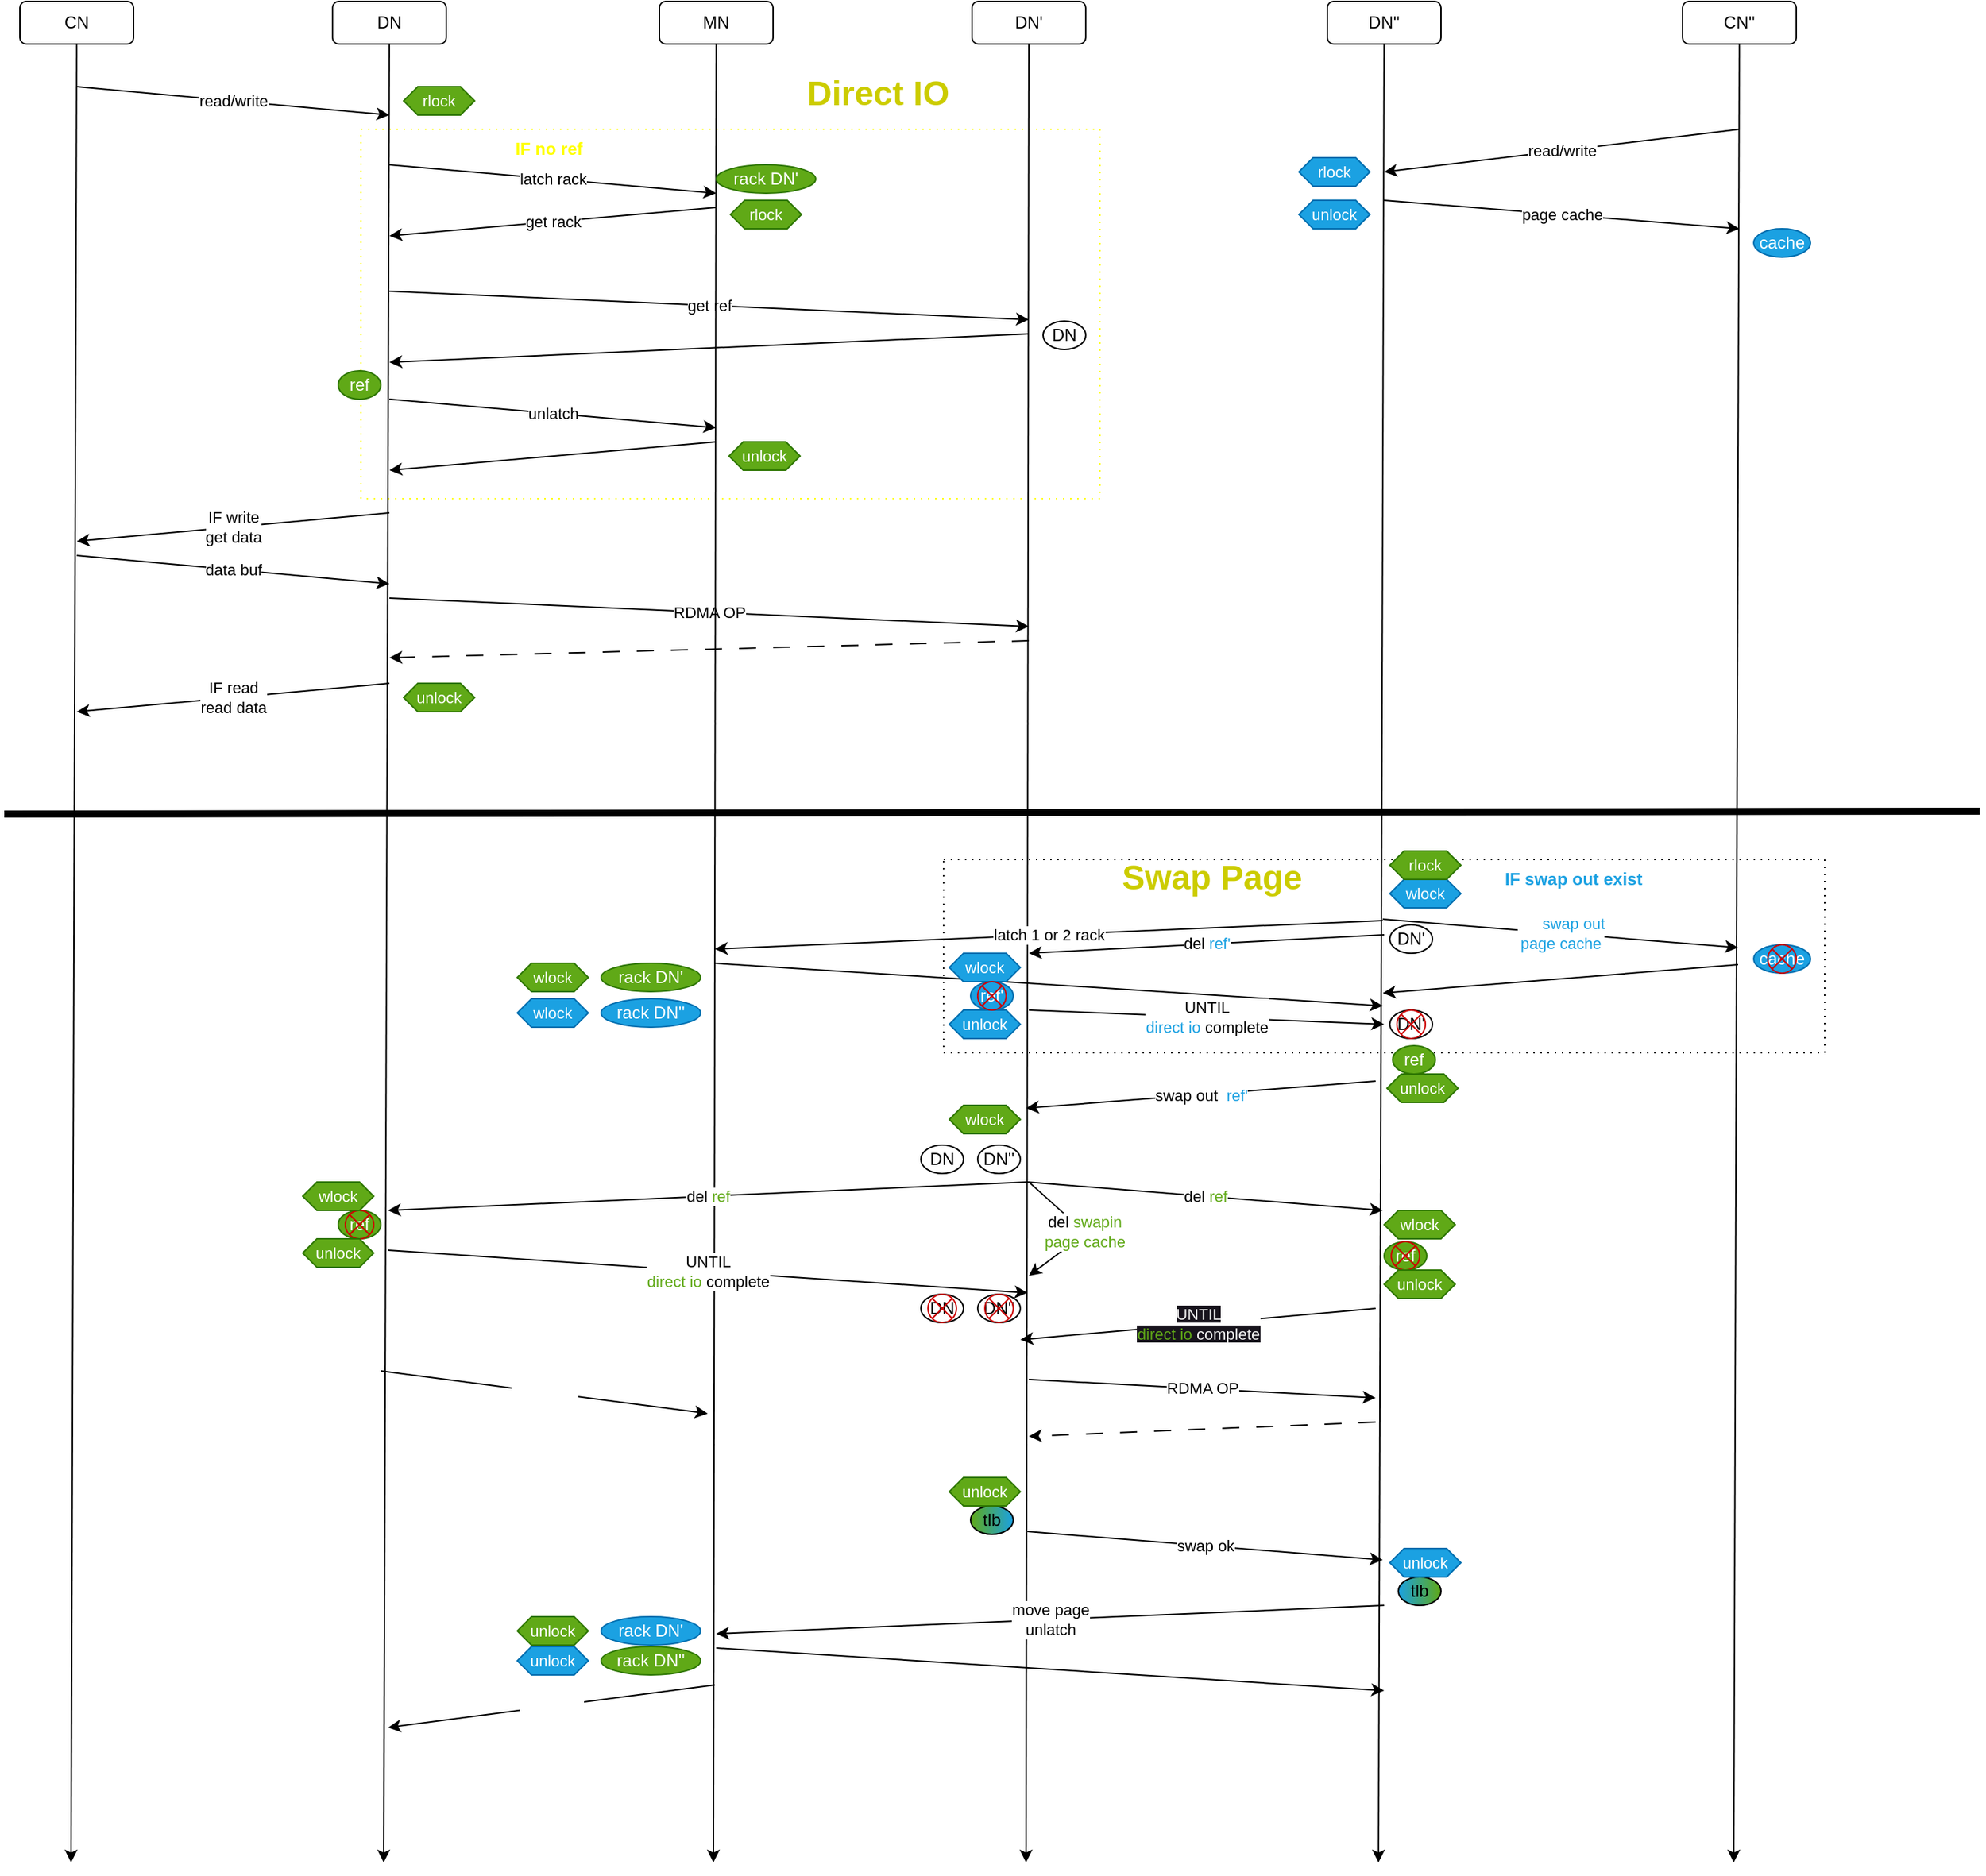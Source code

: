 <mxfile>
    <diagram id="m3JgCPKOkseNxiYl1np6" name="第 1 页">
        <mxGraphModel dx="1010" dy="783" grid="1" gridSize="10" guides="1" tooltips="1" connect="1" arrows="1" fold="1" page="1" pageScale="1" pageWidth="1527" pageHeight="1369" math="0" shadow="0">
            <root>
                <mxCell id="0"/>
                <mxCell id="1" parent="0"/>
                <mxCell id="134" value="&lt;b&gt;&lt;span style=&quot;white-space: pre;&quot;&gt;&#9;&lt;/span&gt;&lt;span style=&quot;white-space: pre;&quot;&gt;&#9;&lt;/span&gt;&lt;span style=&quot;white-space: pre;&quot;&gt;&#9;&lt;/span&gt;&lt;span style=&quot;white-space: pre;&quot;&gt;&#9;&lt;/span&gt;&lt;span style=&quot;white-space: pre;&quot;&gt;&#9;&lt;/span&gt;&lt;span style=&quot;white-space: pre;&quot;&gt;&#9;&lt;/span&gt;&lt;span style=&quot;white-space: pre;&quot;&gt;&#9;&lt;/span&gt;&lt;span style=&quot;white-space: pre;&quot;&gt;&#9;&lt;/span&gt;&lt;span style=&quot;white-space: pre;&quot;&gt;&#9;&lt;/span&gt;&lt;span style=&quot;white-space: pre;&quot;&gt;&#9;&lt;/span&gt;IF swap out exist&lt;/b&gt;" style="rounded=0;whiteSpace=wrap;html=1;fillStyle=hatch;fillColor=none;gradientColor=none;gradientDirection=east;dashed=1;dashPattern=1 4;verticalAlign=top;labelBackgroundColor=none;fontColor=#1ba1e2;" parent="1" vertex="1">
                    <mxGeometry x="700" y="634" width="620" height="136" as="geometry"/>
                </mxCell>
                <mxCell id="27" value="&lt;span style=&quot;white-space: pre;&quot;&gt;&#9;&lt;/span&gt;&lt;span style=&quot;white-space: pre;&quot;&gt;&#9;&lt;/span&gt;&lt;span style=&quot;white-space: pre;&quot;&gt;&#9;&lt;/span&gt;&lt;span style=&quot;white-space: pre;&quot;&gt;&#9;&lt;/span&gt;IF no ref" style="rounded=0;whiteSpace=wrap;html=1;fillColor=none;dashed=1;dashPattern=1 4;glass=0;shadow=0;align=left;verticalAlign=top;labelBackgroundColor=none;labelBorderColor=none;fontStyle=1;fontColor=#FFFF00;spacingLeft=0;strokeColor=#FFFF00;" parent="1" vertex="1">
                    <mxGeometry x="290" y="120" width="520" height="260" as="geometry"/>
                </mxCell>
                <mxCell id="6" value="CN" style="rounded=1;whiteSpace=wrap;html=1;" parent="1" vertex="1">
                    <mxGeometry x="50" y="30" width="80" height="30" as="geometry"/>
                </mxCell>
                <mxCell id="9" value="DN" style="rounded=1;whiteSpace=wrap;html=1;" parent="1" vertex="1">
                    <mxGeometry x="270" y="30" width="80" height="30" as="geometry"/>
                </mxCell>
                <mxCell id="11" value="MN" style="rounded=1;whiteSpace=wrap;html=1;" parent="1" vertex="1">
                    <mxGeometry x="500" y="30" width="80" height="30" as="geometry"/>
                </mxCell>
                <mxCell id="13" value="DN'" style="rounded=1;whiteSpace=wrap;html=1;" parent="1" vertex="1">
                    <mxGeometry x="720" y="30" width="80" height="30" as="geometry"/>
                </mxCell>
                <mxCell id="14" value="read/write" style="endArrow=classic;html=1;" parent="1" edge="1">
                    <mxGeometry width="50" height="50" relative="1" as="geometry">
                        <mxPoint x="90" y="90" as="sourcePoint"/>
                        <mxPoint x="310" y="110" as="targetPoint"/>
                    </mxGeometry>
                </mxCell>
                <mxCell id="15" value="latch rack" style="endArrow=classic;html=1;startArrow=none;" parent="1" edge="1">
                    <mxGeometry width="50" height="50" relative="1" as="geometry">
                        <mxPoint x="310" y="145" as="sourcePoint"/>
                        <mxPoint x="540" y="165" as="targetPoint"/>
                    </mxGeometry>
                </mxCell>
                <mxCell id="16" value="get rack" style="endArrow=classic;html=1;" parent="1" edge="1">
                    <mxGeometry width="50" height="50" relative="1" as="geometry">
                        <mxPoint x="540" y="175" as="sourcePoint"/>
                        <mxPoint x="310" y="195" as="targetPoint"/>
                    </mxGeometry>
                </mxCell>
                <mxCell id="19" value="IF write&lt;br&gt;get data" style="endArrow=classic;html=1;" parent="1" edge="1">
                    <mxGeometry width="50" height="50" relative="1" as="geometry">
                        <mxPoint x="310.0" y="390" as="sourcePoint"/>
                        <mxPoint x="90" y="410" as="targetPoint"/>
                    </mxGeometry>
                </mxCell>
                <mxCell id="20" value="data buf" style="endArrow=classic;html=1;" parent="1" edge="1">
                    <mxGeometry width="50" height="50" relative="1" as="geometry">
                        <mxPoint x="90" y="420" as="sourcePoint"/>
                        <mxPoint x="310" y="440" as="targetPoint"/>
                    </mxGeometry>
                </mxCell>
                <mxCell id="22" value="get ref" style="endArrow=classic;html=1;" parent="1" edge="1">
                    <mxGeometry width="50" height="50" relative="1" as="geometry">
                        <mxPoint x="310" y="234" as="sourcePoint"/>
                        <mxPoint x="760" y="254" as="targetPoint"/>
                    </mxGeometry>
                </mxCell>
                <mxCell id="23" value="" style="endArrow=classic;html=1;" parent="1" edge="1">
                    <mxGeometry width="50" height="50" relative="1" as="geometry">
                        <mxPoint x="760" y="264" as="sourcePoint"/>
                        <mxPoint x="310" y="284" as="targetPoint"/>
                    </mxGeometry>
                </mxCell>
                <mxCell id="24" value="RDMA OP" style="endArrow=classic;html=1;" parent="1" edge="1">
                    <mxGeometry width="50" height="50" relative="1" as="geometry">
                        <mxPoint x="310" y="450" as="sourcePoint"/>
                        <mxPoint x="760" y="470" as="targetPoint"/>
                    </mxGeometry>
                </mxCell>
                <mxCell id="26" value="" style="endArrow=classic;html=1;dashed=1;dashPattern=12 12;" parent="1" edge="1">
                    <mxGeometry width="50" height="50" relative="1" as="geometry">
                        <mxPoint x="760" y="480" as="sourcePoint"/>
                        <mxPoint x="310" y="492" as="targetPoint"/>
                    </mxGeometry>
                </mxCell>
                <mxCell id="29" value="ref" style="ellipse;whiteSpace=wrap;html=1;rounded=0;shadow=0;glass=0;labelBackgroundColor=none;labelBorderColor=none;sketch=0;fillColor=#60a917;fontColor=#ffffff;strokeColor=#2D7600;" parent="1" vertex="1">
                    <mxGeometry x="274" y="290" width="30" height="20" as="geometry"/>
                </mxCell>
                <mxCell id="30" value="DN" style="ellipse;whiteSpace=wrap;html=1;rounded=0;shadow=0;glass=0;labelBackgroundColor=none;labelBorderColor=none;sketch=0;fillColor=none;" parent="1" vertex="1">
                    <mxGeometry x="770" y="255" width="30" height="20" as="geometry"/>
                </mxCell>
                <mxCell id="31" value="IF read&lt;br&gt;read data" style="endArrow=classic;html=1;" parent="1" edge="1">
                    <mxGeometry width="50" height="50" relative="1" as="geometry">
                        <mxPoint x="310.0" y="510" as="sourcePoint"/>
                        <mxPoint x="90" y="530" as="targetPoint"/>
                    </mxGeometry>
                </mxCell>
                <mxCell id="34" value="DN''" style="rounded=1;whiteSpace=wrap;html=1;" parent="1" vertex="1">
                    <mxGeometry x="970" y="30" width="80" height="30" as="geometry"/>
                </mxCell>
                <mxCell id="7" style="edgeStyle=none;html=1;" parent="1" source="6" edge="1">
                    <mxGeometry relative="1" as="geometry">
                        <mxPoint x="86" y="1340" as="targetPoint"/>
                    </mxGeometry>
                </mxCell>
                <mxCell id="8" style="edgeStyle=none;html=1;" parent="1" source="9" edge="1">
                    <mxGeometry relative="1" as="geometry">
                        <mxPoint x="306" y="1340" as="targetPoint"/>
                    </mxGeometry>
                </mxCell>
                <mxCell id="10" style="edgeStyle=none;html=1;" parent="1" source="11" edge="1">
                    <mxGeometry relative="1" as="geometry">
                        <mxPoint x="538" y="1340" as="targetPoint"/>
                    </mxGeometry>
                </mxCell>
                <mxCell id="12" style="edgeStyle=none;html=1;" parent="1" source="13" edge="1">
                    <mxGeometry relative="1" as="geometry">
                        <mxPoint x="758" y="1340" as="targetPoint"/>
                    </mxGeometry>
                </mxCell>
                <mxCell id="33" style="edgeStyle=none;html=1;" parent="1" source="34" edge="1">
                    <mxGeometry relative="1" as="geometry">
                        <mxPoint x="1006" y="1340" as="targetPoint"/>
                    </mxGeometry>
                </mxCell>
                <mxCell id="39" value="" style="endArrow=none;html=1;fontColor=#FFFF00;strokeWidth=5;" parent="1" edge="1">
                    <mxGeometry width="50" height="50" relative="1" as="geometry">
                        <mxPoint x="39" y="602" as="sourcePoint"/>
                        <mxPoint x="1429" y="600" as="targetPoint"/>
                    </mxGeometry>
                </mxCell>
                <mxCell id="40" value="latch 1 or 2 rack" style="endArrow=classic;html=1;startArrow=none;" parent="1" edge="1">
                    <mxGeometry width="50" height="50" relative="1" as="geometry">
                        <mxPoint x="1009" y="677" as="sourcePoint"/>
                        <mxPoint x="539" y="697" as="targetPoint"/>
                    </mxGeometry>
                </mxCell>
                <mxCell id="41" value="" style="endArrow=classic;html=1;" parent="1" edge="1">
                    <mxGeometry width="50" height="50" relative="1" as="geometry">
                        <mxPoint x="539" y="707" as="sourcePoint"/>
                        <mxPoint x="1009" y="737" as="targetPoint"/>
                    </mxGeometry>
                </mxCell>
                <mxCell id="45" value="ref" style="ellipse;whiteSpace=wrap;html=1;rounded=0;shadow=0;glass=0;labelBackgroundColor=none;labelBorderColor=none;sketch=0;fillColor=#60a917;fontColor=#ffffff;strokeColor=#2D7600;" parent="1" vertex="1">
                    <mxGeometry x="1016" y="765" width="30" height="20" as="geometry"/>
                </mxCell>
                <mxCell id="47" value="swap out&amp;nbsp; &lt;font color=&quot;#1ba1e2&quot;&gt;ref'&lt;/font&gt;" style="endArrow=classic;html=1;" parent="1" edge="1">
                    <mxGeometry width="50" height="50" relative="1" as="geometry">
                        <mxPoint x="1004" y="790" as="sourcePoint"/>
                        <mxPoint x="758" y="809" as="targetPoint"/>
                    </mxGeometry>
                </mxCell>
                <mxCell id="48" value="RDMA OP" style="endArrow=classic;html=1;" parent="1" edge="1">
                    <mxGeometry width="50" height="50" relative="1" as="geometry">
                        <mxPoint x="760" y="1000" as="sourcePoint"/>
                        <mxPoint x="1004" y="1013" as="targetPoint"/>
                    </mxGeometry>
                </mxCell>
                <mxCell id="49" value="" style="endArrow=classic;html=1;dashed=1;dashPattern=12 12;" parent="1" edge="1">
                    <mxGeometry width="50" height="50" relative="1" as="geometry">
                        <mxPoint x="1004" y="1030" as="sourcePoint"/>
                        <mxPoint x="760" y="1040" as="targetPoint"/>
                    </mxGeometry>
                </mxCell>
                <mxCell id="50" value="swap ok" style="endArrow=classic;html=1;" parent="1" edge="1">
                    <mxGeometry width="50" height="50" relative="1" as="geometry">
                        <mxPoint x="759" y="1107" as="sourcePoint"/>
                        <mxPoint x="1009" y="1127" as="targetPoint"/>
                    </mxGeometry>
                </mxCell>
                <mxCell id="51" value="DN''" style="ellipse;whiteSpace=wrap;html=1;rounded=0;shadow=0;glass=0;labelBackgroundColor=none;labelBorderColor=none;sketch=0;fillColor=none;" parent="1" vertex="1">
                    <mxGeometry x="724" y="835" width="30" height="20" as="geometry"/>
                </mxCell>
                <mxCell id="52" value="del &lt;font color=&quot;#60a917&quot;&gt;ref&lt;/font&gt;" style="endArrow=classic;html=1;" parent="1" edge="1">
                    <mxGeometry width="50" height="50" relative="1" as="geometry">
                        <mxPoint x="759" y="861" as="sourcePoint"/>
                        <mxPoint x="309" y="881" as="targetPoint"/>
                    </mxGeometry>
                </mxCell>
                <mxCell id="53" value="UNTIL&lt;br&gt;&lt;font color=&quot;#60a917&quot;&gt;direct io&lt;/font&gt; complete" style="endArrow=classic;html=1;" parent="1" edge="1">
                    <mxGeometry width="50" height="50" relative="1" as="geometry">
                        <mxPoint x="309" y="909" as="sourcePoint"/>
                        <mxPoint x="759" y="939" as="targetPoint"/>
                    </mxGeometry>
                </mxCell>
                <mxCell id="54" value="ref" style="ellipse;whiteSpace=wrap;html=1;rounded=0;shadow=0;glass=0;labelBackgroundColor=none;labelBorderColor=none;sketch=0;fillColor=#60a917;fontColor=#ffffff;strokeColor=#2D7600;" parent="1" vertex="1">
                    <mxGeometry x="274" y="881" width="30" height="20" as="geometry"/>
                </mxCell>
                <mxCell id="56" value="" style="shape=sumEllipse;perimeter=ellipsePerimeter;whiteSpace=wrap;html=1;backgroundOutline=1;rounded=0;shadow=0;glass=0;labelBackgroundColor=none;labelBorderColor=none;sketch=0;strokeColor=#CC0000;fontColor=#FFFFFF;fillColor=none;" parent="1" vertex="1">
                    <mxGeometry x="279" y="881" width="20" height="20" as="geometry"/>
                </mxCell>
                <mxCell id="57" value="move page&lt;br&gt;unlatch" style="endArrow=classic;html=1;startArrow=none;" parent="1" edge="1">
                    <mxGeometry width="50" height="50" relative="1" as="geometry">
                        <mxPoint x="1010" y="1159" as="sourcePoint"/>
                        <mxPoint x="540" y="1179" as="targetPoint"/>
                    </mxGeometry>
                </mxCell>
                <mxCell id="58" value="" style="endArrow=classic;html=1;" parent="1" edge="1">
                    <mxGeometry width="50" height="50" relative="1" as="geometry">
                        <mxPoint x="540.0" y="1189" as="sourcePoint"/>
                        <mxPoint x="1010" y="1219" as="targetPoint"/>
                    </mxGeometry>
                </mxCell>
                <mxCell id="59" value="rack DN'" style="ellipse;whiteSpace=wrap;html=1;rounded=0;shadow=0;glass=0;labelBackgroundColor=none;labelBorderColor=none;sketch=0;fillColor=#60a917;fontColor=#ffffff;strokeColor=#2D7600;" parent="1" vertex="1">
                    <mxGeometry x="540" y="145" width="70" height="20" as="geometry"/>
                </mxCell>
                <mxCell id="60" value="rack DN''" style="ellipse;whiteSpace=wrap;html=1;rounded=0;shadow=0;glass=0;labelBackgroundColor=none;labelBorderColor=none;sketch=0;fillColor=#60a917;fontColor=#ffffff;strokeColor=#2D7600;" parent="1" vertex="1">
                    <mxGeometry x="459" y="1188" width="70" height="20" as="geometry"/>
                </mxCell>
                <mxCell id="62" value="rack DN'" style="ellipse;whiteSpace=wrap;html=1;rounded=0;shadow=0;glass=0;labelBackgroundColor=none;labelBorderColor=none;sketch=0;fillColor=#60a917;fontColor=#ffffff;strokeColor=#2D7600;" parent="1" vertex="1">
                    <mxGeometry x="459" y="707" width="70" height="20" as="geometry"/>
                </mxCell>
                <mxCell id="64" value="&lt;font style=&quot;font-size: 24px;&quot;&gt;Swap Page&lt;/font&gt;" style="text;html=1;strokeColor=none;fillColor=none;align=center;verticalAlign=middle;whiteSpace=wrap;rounded=0;shadow=0;glass=0;labelBackgroundColor=none;labelBorderColor=none;sketch=0;fontColor=#CCCC00;fontStyle=1" parent="1" vertex="1">
                    <mxGeometry x="819" y="632" width="140" height="30" as="geometry"/>
                </mxCell>
                <mxCell id="65" value="&lt;font style=&quot;font-size: 24px;&quot;&gt;Direct IO&lt;/font&gt;" style="text;html=1;strokeColor=none;fillColor=none;align=center;verticalAlign=middle;whiteSpace=wrap;rounded=0;shadow=0;glass=0;labelBackgroundColor=none;labelBorderColor=none;sketch=0;fontColor=#CCCC00;fontStyle=1" parent="1" vertex="1">
                    <mxGeometry x="584" y="80" width="140" height="30" as="geometry"/>
                </mxCell>
                <mxCell id="66" value="&lt;font color=&quot;#ffffff&quot;&gt;latch rack&lt;/font&gt;" style="endArrow=classic;html=1;strokeWidth=1;fontSize=11;fontColor=#CCCC00;" parent="1" edge="1">
                    <mxGeometry width="50" height="50" relative="1" as="geometry">
                        <mxPoint x="304" y="994" as="sourcePoint"/>
                        <mxPoint x="534" y="1024" as="targetPoint"/>
                    </mxGeometry>
                </mxCell>
                <mxCell id="67" value="block" style="shape=hexagon;perimeter=hexagonPerimeter2;whiteSpace=wrap;html=1;fixedSize=1;rounded=0;shadow=0;glass=0;labelBackgroundColor=none;labelBorderColor=none;sketch=0;strokeColor=#FFFFFF;fontSize=11;fontColor=#FFFFFF;fillColor=none;size=10;" parent="1" vertex="1">
                    <mxGeometry x="549" y="1027" width="50" height="20" as="geometry"/>
                </mxCell>
                <mxCell id="70" value="&lt;font color=&quot;#ffffff&quot;&gt;new rack&lt;/font&gt;" style="endArrow=classic;html=1;strokeWidth=1;fontSize=11;fontColor=#CCCC00;" parent="1" edge="1">
                    <mxGeometry width="50" height="50" relative="1" as="geometry">
                        <mxPoint x="539" y="1215" as="sourcePoint"/>
                        <mxPoint x="309" y="1245" as="targetPoint"/>
                    </mxGeometry>
                </mxCell>
                <mxCell id="74" value="del &lt;font color=&quot;#60a917&quot;&gt;ref&lt;/font&gt;" style="endArrow=classic;html=1;" parent="1" edge="1">
                    <mxGeometry width="50" height="50" relative="1" as="geometry">
                        <mxPoint x="759" y="861" as="sourcePoint"/>
                        <mxPoint x="1009" y="881" as="targetPoint"/>
                    </mxGeometry>
                </mxCell>
                <mxCell id="76" value="ref" style="ellipse;whiteSpace=wrap;html=1;rounded=0;shadow=0;glass=0;labelBackgroundColor=none;labelBorderColor=none;sketch=0;fillColor=#60a917;fontColor=#ffffff;strokeColor=#2D7600;" parent="1" vertex="1">
                    <mxGeometry x="1010" y="903" width="30" height="20" as="geometry"/>
                </mxCell>
                <mxCell id="77" value="" style="shape=sumEllipse;perimeter=ellipsePerimeter;whiteSpace=wrap;html=1;backgroundOutline=1;rounded=0;shadow=0;glass=0;labelBackgroundColor=none;labelBorderColor=none;sketch=0;strokeColor=#CC0000;fontColor=#FFFFFF;fillColor=none;" parent="1" vertex="1">
                    <mxGeometry x="1015" y="903" width="20" height="20" as="geometry"/>
                </mxCell>
                <mxCell id="78" value="DN" style="ellipse;whiteSpace=wrap;html=1;rounded=0;shadow=0;glass=0;labelBackgroundColor=none;labelBorderColor=none;sketch=0;fillColor=none;" parent="1" vertex="1">
                    <mxGeometry x="684" y="835" width="30" height="20" as="geometry"/>
                </mxCell>
                <mxCell id="80" value="CN''" style="rounded=1;whiteSpace=wrap;html=1;" parent="1" vertex="1">
                    <mxGeometry x="1220" y="30" width="80" height="30" as="geometry"/>
                </mxCell>
                <mxCell id="81" style="edgeStyle=none;html=1;" parent="1" source="80" edge="1">
                    <mxGeometry relative="1" as="geometry">
                        <mxPoint x="1256" y="1340" as="targetPoint"/>
                    </mxGeometry>
                </mxCell>
                <mxCell id="82" value="del &lt;font color=&quot;#1ba1e2&quot;&gt;swap out&lt;br&gt;page cache&lt;/font&gt;" style="endArrow=classic;html=1;strokeWidth=1;fontSize=11;fontColor=#FFFFFF;" parent="1" edge="1">
                    <mxGeometry width="50" height="50" relative="1" as="geometry">
                        <mxPoint x="1009" y="676" as="sourcePoint"/>
                        <mxPoint x="1259" y="696" as="targetPoint"/>
                    </mxGeometry>
                </mxCell>
                <mxCell id="83" value="" style="endArrow=classic;html=1;strokeWidth=1;fontSize=11;fontColor=#FFFFFF;" parent="1" edge="1">
                    <mxGeometry width="50" height="50" relative="1" as="geometry">
                        <mxPoint x="1259" y="708" as="sourcePoint"/>
                        <mxPoint x="1009" y="728" as="targetPoint"/>
                    </mxGeometry>
                </mxCell>
                <mxCell id="84" value="rack DN''" style="ellipse;whiteSpace=wrap;html=1;rounded=0;shadow=0;glass=0;labelBackgroundColor=none;labelBorderColor=none;sketch=0;fillColor=#1ba1e2;fontColor=#ffffff;strokeColor=#006EAF;" parent="1" vertex="1">
                    <mxGeometry x="459" y="732" width="70" height="20" as="geometry"/>
                </mxCell>
                <mxCell id="85" value="rack DN'" style="ellipse;whiteSpace=wrap;html=1;rounded=0;shadow=0;glass=0;labelBackgroundColor=none;labelBorderColor=none;sketch=0;fillColor=#1ba1e2;fontColor=#ffffff;strokeColor=#006EAF;" parent="1" vertex="1">
                    <mxGeometry x="459" y="1167" width="70" height="20" as="geometry"/>
                </mxCell>
                <mxCell id="86" value="tlb" style="ellipse;whiteSpace=wrap;html=1;rounded=0;shadow=0;glass=0;labelBackgroundColor=none;labelBorderColor=none;sketch=0;fillColor=#60a917;gradientColor=#1ba1e2;gradientDirection=east;" parent="1" vertex="1">
                    <mxGeometry x="719" y="1089" width="30" height="20" as="geometry"/>
                </mxCell>
                <mxCell id="87" value="tlb" style="ellipse;whiteSpace=wrap;html=1;rounded=0;shadow=0;glass=0;labelBackgroundColor=none;labelBorderColor=none;sketch=0;fillColor=#1ba1e2;fillStyle=hatch;gradientColor=#60a917;gradientDirection=east;" parent="1" vertex="1">
                    <mxGeometry x="1020" y="1139" width="30" height="20" as="geometry"/>
                </mxCell>
                <mxCell id="88" value="unlatch" style="endArrow=classic;html=1;startArrow=none;" parent="1" edge="1">
                    <mxGeometry width="50" height="50" relative="1" as="geometry">
                        <mxPoint x="310" y="310" as="sourcePoint"/>
                        <mxPoint x="540" y="330" as="targetPoint"/>
                    </mxGeometry>
                </mxCell>
                <mxCell id="89" value="" style="endArrow=classic;html=1;" parent="1" edge="1">
                    <mxGeometry width="50" height="50" relative="1" as="geometry">
                        <mxPoint x="540" y="340" as="sourcePoint"/>
                        <mxPoint x="310" y="360" as="targetPoint"/>
                    </mxGeometry>
                </mxCell>
                <mxCell id="90" value="DN''" style="ellipse;whiteSpace=wrap;html=1;rounded=0;shadow=0;glass=0;labelBackgroundColor=none;labelBorderColor=none;sketch=0;fillColor=none;" parent="1" vertex="1">
                    <mxGeometry x="724" y="940" width="30" height="20" as="geometry"/>
                </mxCell>
                <mxCell id="91" value="DN" style="ellipse;whiteSpace=wrap;html=1;rounded=0;shadow=0;glass=0;labelBackgroundColor=none;labelBorderColor=none;sketch=0;fillColor=none;" parent="1" vertex="1">
                    <mxGeometry x="684" y="940" width="30" height="20" as="geometry"/>
                </mxCell>
                <mxCell id="93" value="" style="shape=sumEllipse;perimeter=ellipsePerimeter;whiteSpace=wrap;html=1;backgroundOutline=1;rounded=0;shadow=0;glass=0;labelBackgroundColor=none;labelBorderColor=none;sketch=0;strokeColor=#CC0000;fontColor=#FFFFFF;fillColor=none;" parent="1" vertex="1">
                    <mxGeometry x="689" y="940" width="20" height="20" as="geometry"/>
                </mxCell>
                <mxCell id="94" value="" style="shape=sumEllipse;perimeter=ellipsePerimeter;whiteSpace=wrap;html=1;backgroundOutline=1;rounded=0;shadow=0;glass=0;labelBackgroundColor=none;labelBorderColor=none;sketch=0;strokeColor=#CC0000;fontColor=#FFFFFF;fillColor=none;" parent="1" vertex="1">
                    <mxGeometry x="729" y="940" width="20" height="20" as="geometry"/>
                </mxCell>
                <mxCell id="95" value="rlock" style="shape=hexagon;perimeter=hexagonPerimeter2;whiteSpace=wrap;html=1;fixedSize=1;rounded=0;shadow=0;glass=0;labelBackgroundColor=none;labelBorderColor=none;sketch=0;strokeColor=#2D7600;fontSize=11;fontColor=#ffffff;fillColor=#60a917;size=10;" parent="1" vertex="1">
                    <mxGeometry x="320" y="90" width="50" height="20" as="geometry"/>
                </mxCell>
                <mxCell id="96" value="unlock" style="shape=hexagon;perimeter=hexagonPerimeter2;whiteSpace=wrap;html=1;fixedSize=1;rounded=0;shadow=0;glass=0;labelBackgroundColor=none;labelBorderColor=none;sketch=0;strokeColor=#2D7600;fontSize=11;fontColor=#ffffff;fillColor=#60a917;size=10;" parent="1" vertex="1">
                    <mxGeometry x="320" y="510" width="50" height="20" as="geometry"/>
                </mxCell>
                <mxCell id="97" value="rlock" style="shape=hexagon;perimeter=hexagonPerimeter2;whiteSpace=wrap;html=1;fixedSize=1;rounded=0;shadow=0;glass=0;labelBackgroundColor=none;labelBorderColor=none;sketch=0;strokeColor=#2D7600;fontSize=11;fontColor=#ffffff;fillColor=#60a917;size=10;" parent="1" vertex="1">
                    <mxGeometry x="550" y="170" width="50" height="20" as="geometry"/>
                </mxCell>
                <mxCell id="98" value="unlock" style="shape=hexagon;perimeter=hexagonPerimeter2;whiteSpace=wrap;html=1;fixedSize=1;rounded=0;shadow=0;glass=0;labelBackgroundColor=none;labelBorderColor=none;sketch=0;strokeColor=#2D7600;fontSize=11;fontColor=#ffffff;fillColor=#60a917;size=10;" parent="1" vertex="1">
                    <mxGeometry x="549" y="340" width="50" height="20" as="geometry"/>
                </mxCell>
                <mxCell id="99" value="read/write" style="endArrow=classic;html=1;" parent="1" edge="1">
                    <mxGeometry width="50" height="50" relative="1" as="geometry">
                        <mxPoint x="1260" y="120" as="sourcePoint"/>
                        <mxPoint x="1010" y="150" as="targetPoint"/>
                    </mxGeometry>
                </mxCell>
                <mxCell id="100" value="page cache" style="endArrow=classic;html=1;" parent="1" edge="1">
                    <mxGeometry width="50" height="50" relative="1" as="geometry">
                        <mxPoint x="1010" y="170" as="sourcePoint"/>
                        <mxPoint x="1260" y="190" as="targetPoint"/>
                    </mxGeometry>
                </mxCell>
                <mxCell id="103" value="wlock" style="shape=hexagon;perimeter=hexagonPerimeter2;whiteSpace=wrap;html=1;fixedSize=1;rounded=0;shadow=0;glass=0;labelBackgroundColor=none;labelBorderColor=none;sketch=0;strokeColor=#006EAF;fontSize=11;fontColor=#ffffff;fillColor=#1ba1e2;size=10;" parent="1" vertex="1">
                    <mxGeometry x="1014" y="648" width="50" height="20" as="geometry"/>
                </mxCell>
                <mxCell id="105" value="wlock" style="shape=hexagon;perimeter=hexagonPerimeter2;whiteSpace=wrap;html=1;fixedSize=1;rounded=0;shadow=0;glass=0;labelBackgroundColor=none;labelBorderColor=none;sketch=0;strokeColor=#2D7600;fontSize=11;fontColor=#ffffff;fillColor=#60a917;size=10;" parent="1" vertex="1">
                    <mxGeometry x="1010" y="881" width="50" height="20" as="geometry"/>
                </mxCell>
                <mxCell id="106" value="unlock" style="shape=hexagon;perimeter=hexagonPerimeter2;whiteSpace=wrap;html=1;fixedSize=1;rounded=0;shadow=0;glass=0;labelBackgroundColor=none;labelBorderColor=none;sketch=0;strokeColor=#2D7600;fontSize=11;fontColor=#ffffff;fillColor=#60a917;size=10;" parent="1" vertex="1">
                    <mxGeometry x="1010" y="923" width="50" height="20" as="geometry"/>
                </mxCell>
                <mxCell id="107" value="wlock" style="shape=hexagon;perimeter=hexagonPerimeter2;whiteSpace=wrap;html=1;fixedSize=1;rounded=0;shadow=0;glass=0;labelBackgroundColor=none;labelBorderColor=none;sketch=0;strokeColor=#2D7600;fontSize=11;fontColor=#ffffff;fillColor=#60a917;size=10;" parent="1" vertex="1">
                    <mxGeometry x="249" y="861" width="50" height="20" as="geometry"/>
                </mxCell>
                <mxCell id="108" value="unlock" style="shape=hexagon;perimeter=hexagonPerimeter2;whiteSpace=wrap;html=1;fixedSize=1;rounded=0;shadow=0;glass=0;labelBackgroundColor=none;labelBorderColor=none;sketch=0;strokeColor=#2D7600;fontSize=11;fontColor=#ffffff;fillColor=#60a917;size=10;" parent="1" vertex="1">
                    <mxGeometry x="249" y="901" width="50" height="20" as="geometry"/>
                </mxCell>
                <mxCell id="110" value="rlock" style="shape=hexagon;perimeter=hexagonPerimeter2;whiteSpace=wrap;html=1;fixedSize=1;rounded=0;shadow=0;glass=0;labelBackgroundColor=none;labelBorderColor=none;sketch=0;strokeColor=#006EAF;fontSize=11;fontColor=#ffffff;fillColor=#1ba1e2;size=10;" parent="1" vertex="1">
                    <mxGeometry x="950" y="140" width="50" height="20" as="geometry"/>
                </mxCell>
                <mxCell id="111" value="unlock" style="shape=hexagon;perimeter=hexagonPerimeter2;whiteSpace=wrap;html=1;fixedSize=1;rounded=0;shadow=0;glass=0;labelBackgroundColor=none;labelBorderColor=none;sketch=0;strokeColor=#006EAF;fontSize=11;fontColor=#ffffff;fillColor=#1ba1e2;size=10;" parent="1" vertex="1">
                    <mxGeometry x="950" y="170" width="50" height="20" as="geometry"/>
                </mxCell>
                <mxCell id="112" value="cache" style="ellipse;whiteSpace=wrap;html=1;rounded=0;shadow=0;glass=0;labelBackgroundColor=none;labelBorderColor=none;sketch=0;fillColor=#1ba1e2;fontColor=#ffffff;strokeColor=#006EAF;" parent="1" vertex="1">
                    <mxGeometry x="1270" y="190" width="40" height="20" as="geometry"/>
                </mxCell>
                <mxCell id="113" value="cache" style="ellipse;whiteSpace=wrap;html=1;rounded=0;shadow=0;glass=0;labelBackgroundColor=none;labelBorderColor=none;sketch=0;fillColor=#1ba1e2;fontColor=#ffffff;strokeColor=#006EAF;" parent="1" vertex="1">
                    <mxGeometry x="1270" y="694" width="40" height="20" as="geometry"/>
                </mxCell>
                <mxCell id="114" value="" style="shape=sumEllipse;perimeter=ellipsePerimeter;whiteSpace=wrap;html=1;backgroundOutline=1;rounded=0;shadow=0;glass=0;labelBackgroundColor=none;labelBorderColor=none;sketch=0;strokeColor=#CC0000;fontColor=#FFFFFF;fillColor=none;" parent="1" vertex="1">
                    <mxGeometry x="1280" y="694" width="20" height="20" as="geometry"/>
                </mxCell>
                <mxCell id="119" value="unlock" style="shape=hexagon;perimeter=hexagonPerimeter2;whiteSpace=wrap;html=1;fixedSize=1;rounded=0;shadow=0;glass=0;labelBackgroundColor=none;labelBorderColor=none;sketch=0;strokeColor=#006EAF;fontSize=11;fontColor=#ffffff;fillColor=#1ba1e2;size=10;" parent="1" vertex="1">
                    <mxGeometry x="1014" y="1119" width="50" height="20" as="geometry"/>
                </mxCell>
                <mxCell id="120" value="wlock" style="shape=hexagon;perimeter=hexagonPerimeter2;whiteSpace=wrap;html=1;fixedSize=1;rounded=0;shadow=0;glass=0;labelBackgroundColor=none;labelBorderColor=none;sketch=0;strokeColor=#2D7600;fontSize=11;fontColor=#ffffff;fillColor=#60a917;size=10;" parent="1" vertex="1">
                    <mxGeometry x="400" y="707" width="50" height="20" as="geometry"/>
                </mxCell>
                <mxCell id="121" value="wlock" style="shape=hexagon;perimeter=hexagonPerimeter2;whiteSpace=wrap;html=1;fixedSize=1;rounded=0;shadow=0;glass=0;labelBackgroundColor=none;labelBorderColor=none;sketch=0;strokeColor=#006EAF;fontSize=11;fontColor=#ffffff;fillColor=#1ba1e2;size=10;" parent="1" vertex="1">
                    <mxGeometry x="400" y="732" width="50" height="20" as="geometry"/>
                </mxCell>
                <mxCell id="122" value="unlock" style="shape=hexagon;perimeter=hexagonPerimeter2;whiteSpace=wrap;html=1;fixedSize=1;rounded=0;shadow=0;glass=0;labelBackgroundColor=none;labelBorderColor=none;sketch=0;strokeColor=#2D7600;fontSize=11;fontColor=#ffffff;fillColor=#60a917;size=10;" parent="1" vertex="1">
                    <mxGeometry x="400" y="1167" width="50" height="20" as="geometry"/>
                </mxCell>
                <mxCell id="123" value="unlock" style="shape=hexagon;perimeter=hexagonPerimeter2;whiteSpace=wrap;html=1;fixedSize=1;rounded=0;shadow=0;glass=0;labelBackgroundColor=none;labelBorderColor=none;sketch=0;strokeColor=#006EAF;fontSize=11;fontColor=#ffffff;fillColor=#1ba1e2;size=10;" parent="1" vertex="1">
                    <mxGeometry x="400" y="1188" width="50" height="20" as="geometry"/>
                </mxCell>
                <mxCell id="126" value="wlock" style="shape=hexagon;perimeter=hexagonPerimeter2;whiteSpace=wrap;html=1;fixedSize=1;rounded=0;shadow=0;glass=0;labelBackgroundColor=none;labelBorderColor=none;sketch=0;strokeColor=#2D7600;fontSize=11;fontColor=#ffffff;fillColor=#60a917;size=10;" parent="1" vertex="1">
                    <mxGeometry x="704" y="807" width="50" height="20" as="geometry"/>
                </mxCell>
                <mxCell id="127" value="unlock" style="shape=hexagon;perimeter=hexagonPerimeter2;whiteSpace=wrap;html=1;fixedSize=1;rounded=0;shadow=0;glass=0;labelBackgroundColor=none;labelBorderColor=none;sketch=0;strokeColor=#2D7600;fontSize=11;fontColor=#ffffff;fillColor=#60a917;size=10;" parent="1" vertex="1">
                    <mxGeometry x="704" y="1069" width="50" height="20" as="geometry"/>
                </mxCell>
                <mxCell id="128" value="&lt;span style=&quot;color: rgb(240, 240, 240); font-family: Helvetica; font-size: 11px; font-style: normal; font-variant-ligatures: normal; font-variant-caps: normal; font-weight: 400; letter-spacing: normal; orphans: 2; text-align: center; text-indent: 0px; text-transform: none; widows: 2; word-spacing: 0px; -webkit-text-stroke-width: 0px; background-color: rgb(24, 20, 29); text-decoration-thickness: initial; text-decoration-style: initial; text-decoration-color: initial; float: none; display: inline !important;&quot;&gt;UNTIL&lt;/span&gt;&lt;br style=&quot;border-color: rgb(0, 0, 0); color: rgb(240, 240, 240); font-family: Helvetica; font-size: 11px; font-style: normal; font-variant-ligatures: normal; font-variant-caps: normal; font-weight: 400; letter-spacing: normal; orphans: 2; text-align: center; text-indent: 0px; text-transform: none; widows: 2; word-spacing: 0px; -webkit-text-stroke-width: 0px; text-decoration-thickness: initial; text-decoration-style: initial; text-decoration-color: initial;&quot;&gt;&lt;span style=&quot;font-family: Helvetica; font-size: 11px; font-style: normal; font-variant-ligatures: normal; font-variant-caps: normal; font-weight: 400; letter-spacing: normal; orphans: 2; text-align: center; text-indent: 0px; text-transform: none; widows: 2; word-spacing: 0px; -webkit-text-stroke-width: 0px; background-color: rgb(24, 20, 29); text-decoration-thickness: initial; text-decoration-style: initial; text-decoration-color: initial; float: none; display: inline !important;&quot;&gt;&lt;font color=&quot;#60a917&quot;&gt;direct io&lt;/font&gt;&lt;/span&gt;&lt;span style=&quot;color: rgb(240, 240, 240); font-family: Helvetica; font-size: 11px; font-style: normal; font-variant-ligatures: normal; font-variant-caps: normal; font-weight: 400; letter-spacing: normal; orphans: 2; text-align: center; text-indent: 0px; text-transform: none; widows: 2; word-spacing: 0px; -webkit-text-stroke-width: 0px; background-color: rgb(24, 20, 29); text-decoration-thickness: initial; text-decoration-style: initial; text-decoration-color: initial; float: none; display: inline !important;&quot;&gt; complete&lt;/span&gt;" style="endArrow=classic;html=1;strokeWidth=1;fontSize=11;fontColor=#FFFFFF;" parent="1" edge="1">
                    <mxGeometry width="50" height="50" relative="1" as="geometry">
                        <mxPoint x="1004" y="950" as="sourcePoint"/>
                        <mxPoint x="754.0" y="972" as="targetPoint"/>
                    </mxGeometry>
                </mxCell>
                <mxCell id="133" value="del &lt;font color=&quot;#60a917&quot;&gt;swapin&lt;br&gt;page cache&lt;/font&gt;" style="endArrow=classic;html=1;" parent="1" edge="1">
                    <mxGeometry width="50" height="50" relative="1" as="geometry">
                        <mxPoint x="760" y="861" as="sourcePoint"/>
                        <mxPoint x="760" y="927" as="targetPoint"/>
                        <Array as="points">
                            <mxPoint x="800" y="897"/>
                        </Array>
                    </mxGeometry>
                </mxCell>
                <mxCell id="136" value="del &lt;font color=&quot;#1ba1e2&quot;&gt;ref'&lt;/font&gt;" style="endArrow=classic;html=1;" parent="1" edge="1">
                    <mxGeometry width="50" height="50" relative="1" as="geometry">
                        <mxPoint x="1010" y="687.0" as="sourcePoint"/>
                        <mxPoint x="760" y="700" as="targetPoint"/>
                    </mxGeometry>
                </mxCell>
                <mxCell id="138" value="wlock" style="shape=hexagon;perimeter=hexagonPerimeter2;whiteSpace=wrap;html=1;fixedSize=1;rounded=0;shadow=0;glass=0;labelBackgroundColor=none;labelBorderColor=none;sketch=0;strokeColor=#006EAF;fontSize=11;fontColor=#ffffff;fillColor=#1ba1e2;size=10;" parent="1" vertex="1">
                    <mxGeometry x="704" y="700" width="50" height="20" as="geometry"/>
                </mxCell>
                <mxCell id="139" value="unlock" style="shape=hexagon;perimeter=hexagonPerimeter2;whiteSpace=wrap;html=1;fixedSize=1;rounded=0;shadow=0;glass=0;labelBackgroundColor=none;labelBorderColor=none;sketch=0;strokeColor=#006EAF;fontSize=11;fontColor=#ffffff;fillColor=#1ba1e2;size=10;" parent="1" vertex="1">
                    <mxGeometry x="704" y="740" width="50" height="20" as="geometry"/>
                </mxCell>
                <mxCell id="140" value="ref'" style="ellipse;whiteSpace=wrap;html=1;rounded=0;shadow=0;glass=0;labelBackgroundColor=none;labelBorderColor=none;sketch=0;fillColor=#1ba1e2;fontColor=#ffffff;strokeColor=#006EAF;" parent="1" vertex="1">
                    <mxGeometry x="719" y="720" width="30" height="20" as="geometry"/>
                </mxCell>
                <mxCell id="141" value="" style="shape=sumEllipse;perimeter=ellipsePerimeter;whiteSpace=wrap;html=1;backgroundOutline=1;rounded=0;shadow=0;glass=0;labelBackgroundColor=none;labelBorderColor=none;sketch=0;strokeColor=#CC0000;fontColor=#FFFFFF;fillColor=none;" parent="1" vertex="1">
                    <mxGeometry x="724" y="720" width="20" height="20" as="geometry"/>
                </mxCell>
                <mxCell id="142" value="UNTIL&lt;br&gt;&lt;font color=&quot;#1ba1e2&quot;&gt;direct io&lt;/font&gt; complete" style="endArrow=classic;html=1;" parent="1" edge="1">
                    <mxGeometry width="50" height="50" relative="1" as="geometry">
                        <mxPoint x="760" y="740" as="sourcePoint"/>
                        <mxPoint x="1010" y="750" as="targetPoint"/>
                    </mxGeometry>
                </mxCell>
                <mxCell id="144" value="DN'" style="ellipse;whiteSpace=wrap;html=1;rounded=0;shadow=0;glass=0;labelBackgroundColor=none;labelBorderColor=none;sketch=0;fillColor=none;" parent="1" vertex="1">
                    <mxGeometry x="1014" y="680" width="30" height="20" as="geometry"/>
                </mxCell>
                <mxCell id="145" value="DN'" style="ellipse;whiteSpace=wrap;html=1;rounded=0;shadow=0;glass=0;labelBackgroundColor=none;labelBorderColor=none;sketch=0;fillColor=none;" parent="1" vertex="1">
                    <mxGeometry x="1014" y="740" width="30" height="20" as="geometry"/>
                </mxCell>
                <mxCell id="146" value="" style="shape=sumEllipse;perimeter=ellipsePerimeter;whiteSpace=wrap;html=1;backgroundOutline=1;rounded=0;shadow=0;glass=0;labelBackgroundColor=none;labelBorderColor=none;sketch=0;strokeColor=#CC0000;fontColor=#FFFFFF;fillColor=none;" parent="1" vertex="1">
                    <mxGeometry x="1019" y="740" width="20" height="20" as="geometry"/>
                </mxCell>
                <mxCell id="149" value="rlock" style="shape=hexagon;perimeter=hexagonPerimeter2;whiteSpace=wrap;html=1;fixedSize=1;rounded=0;shadow=0;glass=0;labelBackgroundColor=none;labelBorderColor=none;sketch=0;strokeColor=#2D7600;fontSize=11;fontColor=#ffffff;fillColor=#60a917;size=10;" vertex="1" parent="1">
                    <mxGeometry x="1014" y="628" width="50" height="20" as="geometry"/>
                </mxCell>
                <mxCell id="150" value="unlock" style="shape=hexagon;perimeter=hexagonPerimeter2;whiteSpace=wrap;html=1;fixedSize=1;rounded=0;shadow=0;glass=0;labelBackgroundColor=none;labelBorderColor=none;sketch=0;strokeColor=#2D7600;fontSize=11;fontColor=#ffffff;fillColor=#60a917;size=10;" vertex="1" parent="1">
                    <mxGeometry x="1012" y="785" width="50" height="20" as="geometry"/>
                </mxCell>
            </root>
        </mxGraphModel>
    </diagram>
</mxfile>